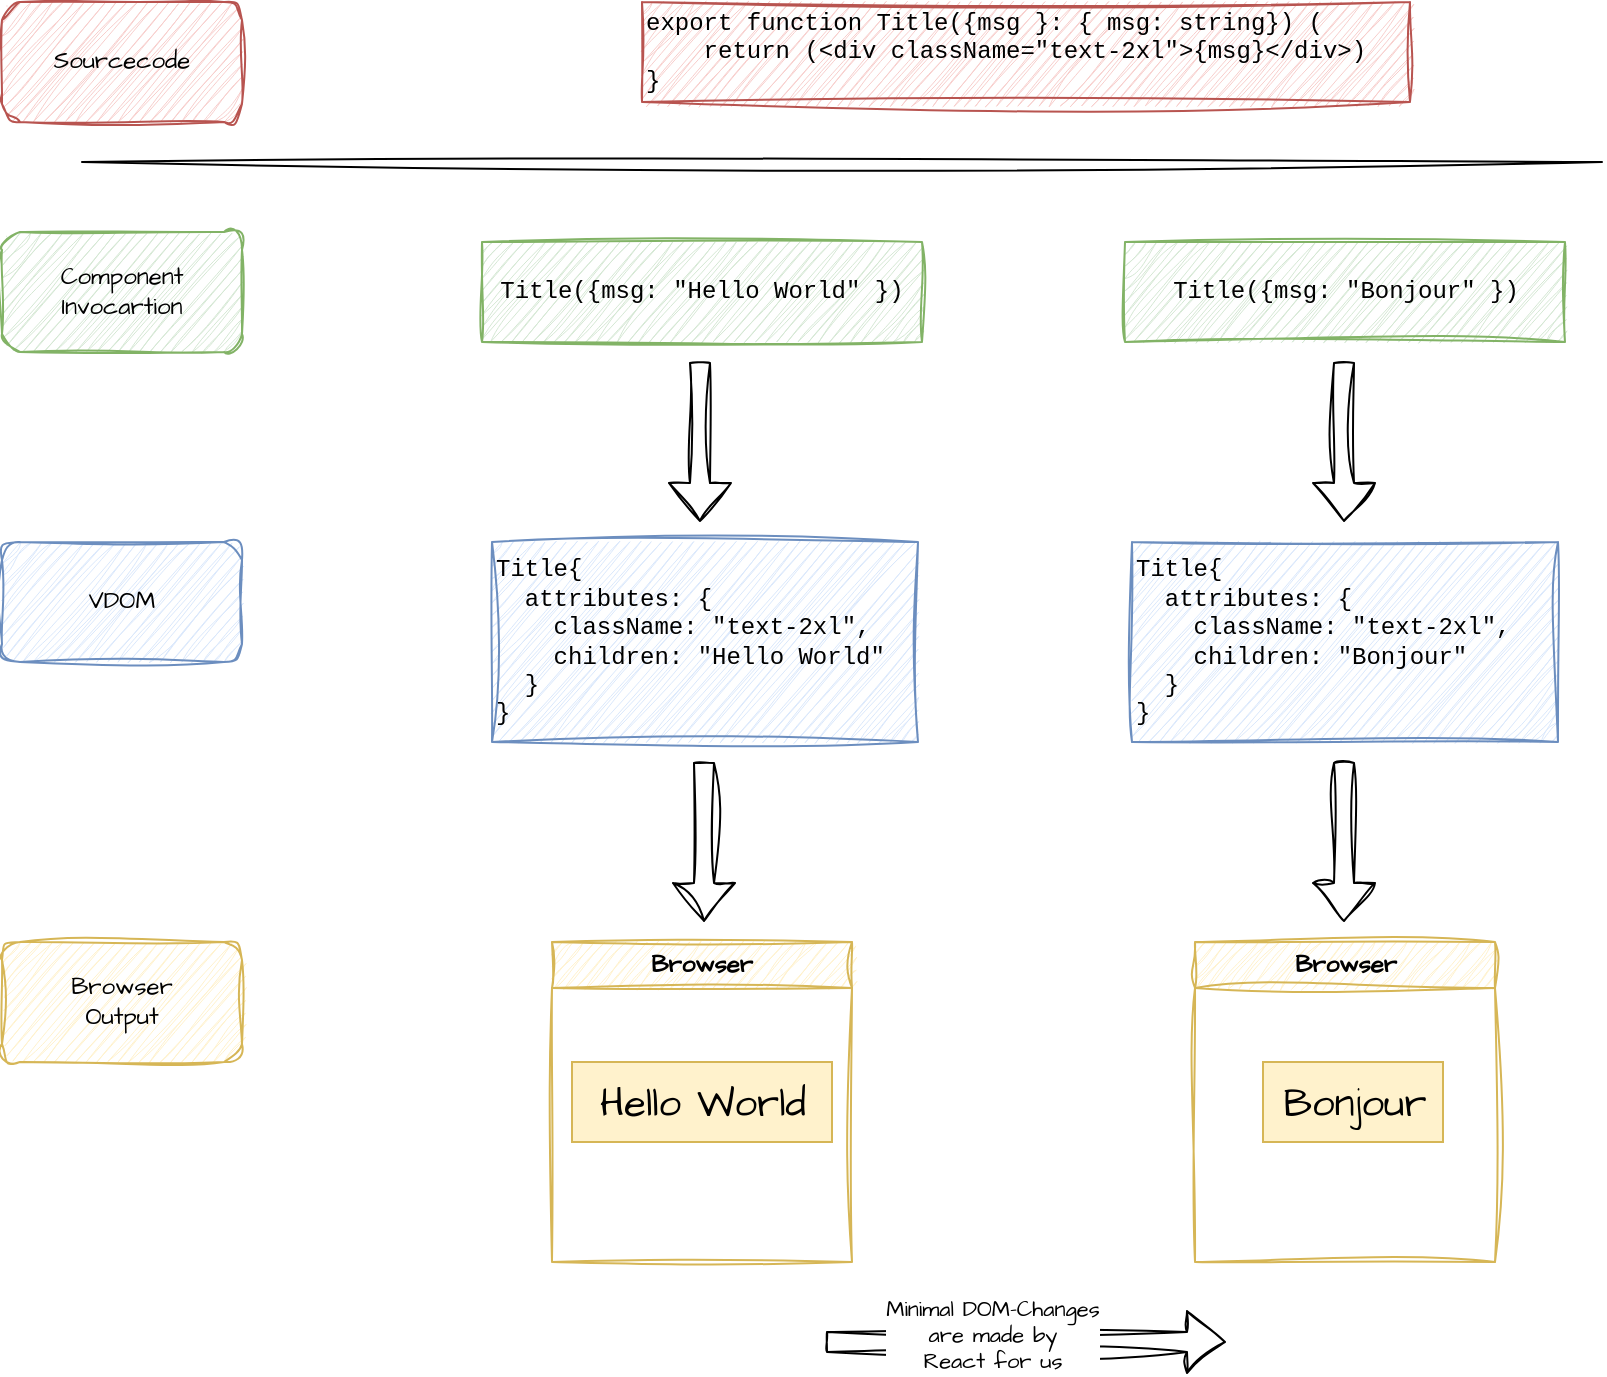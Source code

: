 <mxfile version="26.0.16">
  <diagram name="Page-1" id="SnleiHuwhx6lrENJn53q">
    <mxGraphModel dx="1272" dy="944" grid="1" gridSize="10" guides="1" tooltips="1" connect="1" arrows="1" fold="1" page="1" pageScale="1" pageWidth="850" pageHeight="1100" math="0" shadow="0">
      <root>
        <mxCell id="0" />
        <mxCell id="1" parent="0" />
        <mxCell id="ekZ4iC4_gkwYvz1d76qW-1" value="Title({msg: &quot;Hello World&quot; })" style="rounded=0;whiteSpace=wrap;html=1;sketch=1;hachureGap=4;jiggle=2;curveFitting=1;fontFamily=Courier New;align=center;fillColor=#d5e8d4;strokeColor=#82b366;" vertex="1" parent="1">
          <mxGeometry x="250" y="140" width="220" height="50" as="geometry" />
        </mxCell>
        <mxCell id="ekZ4iC4_gkwYvz1d76qW-3" value="" style="shape=flexArrow;endArrow=classic;html=1;rounded=0;sketch=1;hachureGap=4;jiggle=2;curveFitting=1;fontFamily=Architects Daughter;fontSource=https%3A%2F%2Ffonts.googleapis.com%2Fcss%3Ffamily%3DArchitects%2BDaughter;" edge="1" parent="1">
          <mxGeometry width="50" height="50" relative="1" as="geometry">
            <mxPoint x="359" y="200" as="sourcePoint" />
            <mxPoint x="359" y="280" as="targetPoint" />
          </mxGeometry>
        </mxCell>
        <mxCell id="ekZ4iC4_gkwYvz1d76qW-4" value="&lt;font face=&quot;Courier New&quot;&gt;Title{&lt;br&gt;&amp;nbsp; attributes: { &lt;br&gt;&amp;nbsp; &amp;nbsp; className: &quot;text-2xl&quot;,&lt;br&gt;&amp;nbsp; &amp;nbsp; children: &quot;Hello World&quot;&lt;br&gt;&amp;nbsp; }&lt;br&gt;}&amp;nbsp;&lt;/font&gt;" style="rounded=0;whiteSpace=wrap;html=1;sketch=1;hachureGap=4;jiggle=2;curveFitting=1;fontFamily=Architects Daughter;fontSource=https%3A%2F%2Ffonts.googleapis.com%2Fcss%3Ffamily%3DArchitects%2BDaughter;align=left;fillColor=#dae8fc;strokeColor=#6c8ebf;" vertex="1" parent="1">
          <mxGeometry x="255" y="290" width="213" height="100" as="geometry" />
        </mxCell>
        <mxCell id="ekZ4iC4_gkwYvz1d76qW-5" value="export function Title({msg }: { msg: string}) (&lt;br&gt;&amp;nbsp; &amp;nbsp; return (&amp;lt;div className=&quot;text-2xl&quot;&amp;gt;{msg}&amp;lt;/div&amp;gt;)&lt;br&gt;&lt;div style=&quot;&quot;&gt;&lt;span style=&quot;background-color: transparent; color: light-dark(rgb(0, 0, 0), rgb(255, 255, 255));&quot;&gt;}&lt;/span&gt;&lt;/div&gt;" style="rounded=0;whiteSpace=wrap;html=1;sketch=1;hachureGap=4;jiggle=2;curveFitting=1;fontFamily=Courier New;align=left;fillColor=#f8cecc;strokeColor=#b85450;" vertex="1" parent="1">
          <mxGeometry x="330" y="20" width="384" height="50" as="geometry" />
        </mxCell>
        <mxCell id="ekZ4iC4_gkwYvz1d76qW-6" value="Title({msg: &quot;Bonjour&quot; })" style="rounded=0;whiteSpace=wrap;html=1;sketch=1;hachureGap=4;jiggle=2;curveFitting=1;fontFamily=Courier New;align=center;fillColor=#d5e8d4;strokeColor=#82b366;" vertex="1" parent="1">
          <mxGeometry x="571.5" y="140" width="220" height="50" as="geometry" />
        </mxCell>
        <mxCell id="ekZ4iC4_gkwYvz1d76qW-7" value="" style="shape=flexArrow;endArrow=classic;html=1;rounded=0;sketch=1;hachureGap=4;jiggle=2;curveFitting=1;fontFamily=Architects Daughter;fontSource=https%3A%2F%2Ffonts.googleapis.com%2Fcss%3Ffamily%3DArchitects%2BDaughter;" edge="1" parent="1">
          <mxGeometry width="50" height="50" relative="1" as="geometry">
            <mxPoint x="681" y="200" as="sourcePoint" />
            <mxPoint x="681" y="280" as="targetPoint" />
          </mxGeometry>
        </mxCell>
        <mxCell id="ekZ4iC4_gkwYvz1d76qW-9" value="&lt;font face=&quot;Courier New&quot;&gt;Title{&lt;br&gt;&amp;nbsp; attributes: { &lt;br&gt;&amp;nbsp; &amp;nbsp; className: &quot;text-2xl&quot;,&lt;br&gt;&amp;nbsp; &amp;nbsp; children: &quot;Bonjour&quot;&lt;br&gt;&amp;nbsp; }&lt;br&gt;}&amp;nbsp;&lt;/font&gt;" style="rounded=0;whiteSpace=wrap;html=1;sketch=1;hachureGap=4;jiggle=2;curveFitting=1;fontFamily=Architects Daughter;fontSource=https%3A%2F%2Ffonts.googleapis.com%2Fcss%3Ffamily%3DArchitects%2BDaughter;align=left;fillColor=#dae8fc;strokeColor=#6c8ebf;" vertex="1" parent="1">
          <mxGeometry x="575" y="290" width="213" height="100" as="geometry" />
        </mxCell>
        <mxCell id="ekZ4iC4_gkwYvz1d76qW-10" value="Browser" style="swimlane;whiteSpace=wrap;html=1;sketch=1;hachureGap=4;jiggle=2;curveFitting=1;fontFamily=Architects Daughter;fontSource=https%3A%2F%2Ffonts.googleapis.com%2Fcss%3Ffamily%3DArchitects%2BDaughter;fillColor=#fff2cc;strokeColor=#d6b656;" vertex="1" parent="1">
          <mxGeometry x="285" y="490" width="150" height="160" as="geometry" />
        </mxCell>
        <mxCell id="ekZ4iC4_gkwYvz1d76qW-11" value="&lt;font style=&quot;font-size: 20px;&quot;&gt;Hello World&lt;/font&gt;" style="text;html=1;align=center;verticalAlign=middle;resizable=0;points=[];autosize=1;strokeColor=#d6b656;fillColor=#fff2cc;fontFamily=Architects Daughter;fontSource=https%3A%2F%2Ffonts.googleapis.com%2Fcss%3Ffamily%3DArchitects%2BDaughter;" vertex="1" parent="ekZ4iC4_gkwYvz1d76qW-10">
          <mxGeometry x="10" y="60" width="130" height="40" as="geometry" />
        </mxCell>
        <mxCell id="ekZ4iC4_gkwYvz1d76qW-12" value="Browser" style="swimlane;whiteSpace=wrap;html=1;sketch=1;hachureGap=4;jiggle=2;curveFitting=1;fontFamily=Architects Daughter;fontSource=https%3A%2F%2Ffonts.googleapis.com%2Fcss%3Ffamily%3DArchitects%2BDaughter;fillColor=#fff2cc;strokeColor=#d6b656;" vertex="1" parent="1">
          <mxGeometry x="606.5" y="490" width="150" height="160" as="geometry" />
        </mxCell>
        <mxCell id="ekZ4iC4_gkwYvz1d76qW-13" value="&lt;font style=&quot;font-size: 20px;&quot;&gt;Bonjour&lt;/font&gt;" style="text;html=1;align=center;verticalAlign=middle;resizable=0;points=[];autosize=1;strokeColor=#d6b656;fillColor=#fff2cc;fontFamily=Architects Daughter;fontSource=https%3A%2F%2Ffonts.googleapis.com%2Fcss%3Ffamily%3DArchitects%2BDaughter;" vertex="1" parent="ekZ4iC4_gkwYvz1d76qW-12">
          <mxGeometry x="34" y="60" width="90" height="40" as="geometry" />
        </mxCell>
        <mxCell id="ekZ4iC4_gkwYvz1d76qW-14" value="" style="shape=flexArrow;endArrow=classic;html=1;rounded=0;sketch=1;hachureGap=4;jiggle=2;curveFitting=1;fontFamily=Architects Daughter;fontSource=https%3A%2F%2Ffonts.googleapis.com%2Fcss%3Ffamily%3DArchitects%2BDaughter;" edge="1" parent="1">
          <mxGeometry width="50" height="50" relative="1" as="geometry">
            <mxPoint x="361" y="400" as="sourcePoint" />
            <mxPoint x="361" y="480" as="targetPoint" />
          </mxGeometry>
        </mxCell>
        <mxCell id="ekZ4iC4_gkwYvz1d76qW-15" value="" style="shape=flexArrow;endArrow=classic;html=1;rounded=0;sketch=1;hachureGap=4;jiggle=2;curveFitting=1;fontFamily=Architects Daughter;fontSource=https%3A%2F%2Ffonts.googleapis.com%2Fcss%3Ffamily%3DArchitects%2BDaughter;" edge="1" parent="1">
          <mxGeometry width="50" height="50" relative="1" as="geometry">
            <mxPoint x="681" y="400" as="sourcePoint" />
            <mxPoint x="681" y="480" as="targetPoint" />
          </mxGeometry>
        </mxCell>
        <mxCell id="ekZ4iC4_gkwYvz1d76qW-18" value="Sourcecode" style="rounded=1;whiteSpace=wrap;html=1;sketch=1;hachureGap=4;jiggle=2;curveFitting=1;fontFamily=Architects Daughter;fontSource=https%3A%2F%2Ffonts.googleapis.com%2Fcss%3Ffamily%3DArchitects%2BDaughter;fillColor=#f8cecc;strokeColor=#b85450;" vertex="1" parent="1">
          <mxGeometry x="10" y="20" width="120" height="60" as="geometry" />
        </mxCell>
        <mxCell id="ekZ4iC4_gkwYvz1d76qW-19" value="Component&lt;br&gt;Invocartion" style="rounded=1;whiteSpace=wrap;html=1;sketch=1;hachureGap=4;jiggle=2;curveFitting=1;fontFamily=Architects Daughter;fontSource=https%3A%2F%2Ffonts.googleapis.com%2Fcss%3Ffamily%3DArchitects%2BDaughter;fillColor=#d5e8d4;strokeColor=#82b366;" vertex="1" parent="1">
          <mxGeometry x="10" y="135" width="120" height="60" as="geometry" />
        </mxCell>
        <mxCell id="ekZ4iC4_gkwYvz1d76qW-20" value="VDOM" style="rounded=1;whiteSpace=wrap;html=1;sketch=1;hachureGap=4;jiggle=2;curveFitting=1;fontFamily=Architects Daughter;fontSource=https%3A%2F%2Ffonts.googleapis.com%2Fcss%3Ffamily%3DArchitects%2BDaughter;fillColor=#dae8fc;strokeColor=#6c8ebf;" vertex="1" parent="1">
          <mxGeometry x="10" y="290" width="120" height="60" as="geometry" />
        </mxCell>
        <mxCell id="ekZ4iC4_gkwYvz1d76qW-21" value="&lt;span style=&quot;font-weight: normal;&quot;&gt;Browser&lt;br&gt;Output&lt;/span&gt;" style="rounded=1;whiteSpace=wrap;html=1;sketch=1;hachureGap=4;jiggle=2;curveFitting=1;fontFamily=Architects Daughter;fontSource=https%3A%2F%2Ffonts.googleapis.com%2Fcss%3Ffamily%3DArchitects%2BDaughter;fontStyle=1;fillColor=#fff2cc;strokeColor=#d6b656;" vertex="1" parent="1">
          <mxGeometry x="10" y="490" width="120" height="60" as="geometry" />
        </mxCell>
        <mxCell id="ekZ4iC4_gkwYvz1d76qW-22" value="" style="shape=flexArrow;endArrow=classic;html=1;rounded=0;sketch=1;hachureGap=4;jiggle=2;curveFitting=1;fontFamily=Architects Daughter;fontSource=https%3A%2F%2Ffonts.googleapis.com%2Fcss%3Ffamily%3DArchitects%2BDaughter;" edge="1" parent="1">
          <mxGeometry width="50" height="50" relative="1" as="geometry">
            <mxPoint x="422" y="690" as="sourcePoint" />
            <mxPoint x="622" y="690" as="targetPoint" />
          </mxGeometry>
        </mxCell>
        <mxCell id="ekZ4iC4_gkwYvz1d76qW-23" value="Minimal DOM-Changes&lt;br&gt;are made by&lt;br&gt;React for us" style="edgeLabel;html=1;align=center;verticalAlign=middle;resizable=0;points=[];sketch=1;hachureGap=4;jiggle=2;curveFitting=1;fontFamily=Architects Daughter;fontSource=https%3A%2F%2Ffonts.googleapis.com%2Fcss%3Ffamily%3DArchitects%2BDaughter;" vertex="1" connectable="0" parent="ekZ4iC4_gkwYvz1d76qW-22">
          <mxGeometry x="-0.172" y="4" relative="1" as="geometry">
            <mxPoint as="offset" />
          </mxGeometry>
        </mxCell>
        <mxCell id="ekZ4iC4_gkwYvz1d76qW-24" value="" style="endArrow=none;html=1;rounded=0;sketch=1;hachureGap=4;jiggle=2;curveFitting=1;fontFamily=Architects Daughter;fontSource=https%3A%2F%2Ffonts.googleapis.com%2Fcss%3Ffamily%3DArchitects%2BDaughter;" edge="1" parent="1">
          <mxGeometry width="50" height="50" relative="1" as="geometry">
            <mxPoint x="50" y="100" as="sourcePoint" />
            <mxPoint x="810" y="100" as="targetPoint" />
          </mxGeometry>
        </mxCell>
      </root>
    </mxGraphModel>
  </diagram>
</mxfile>
